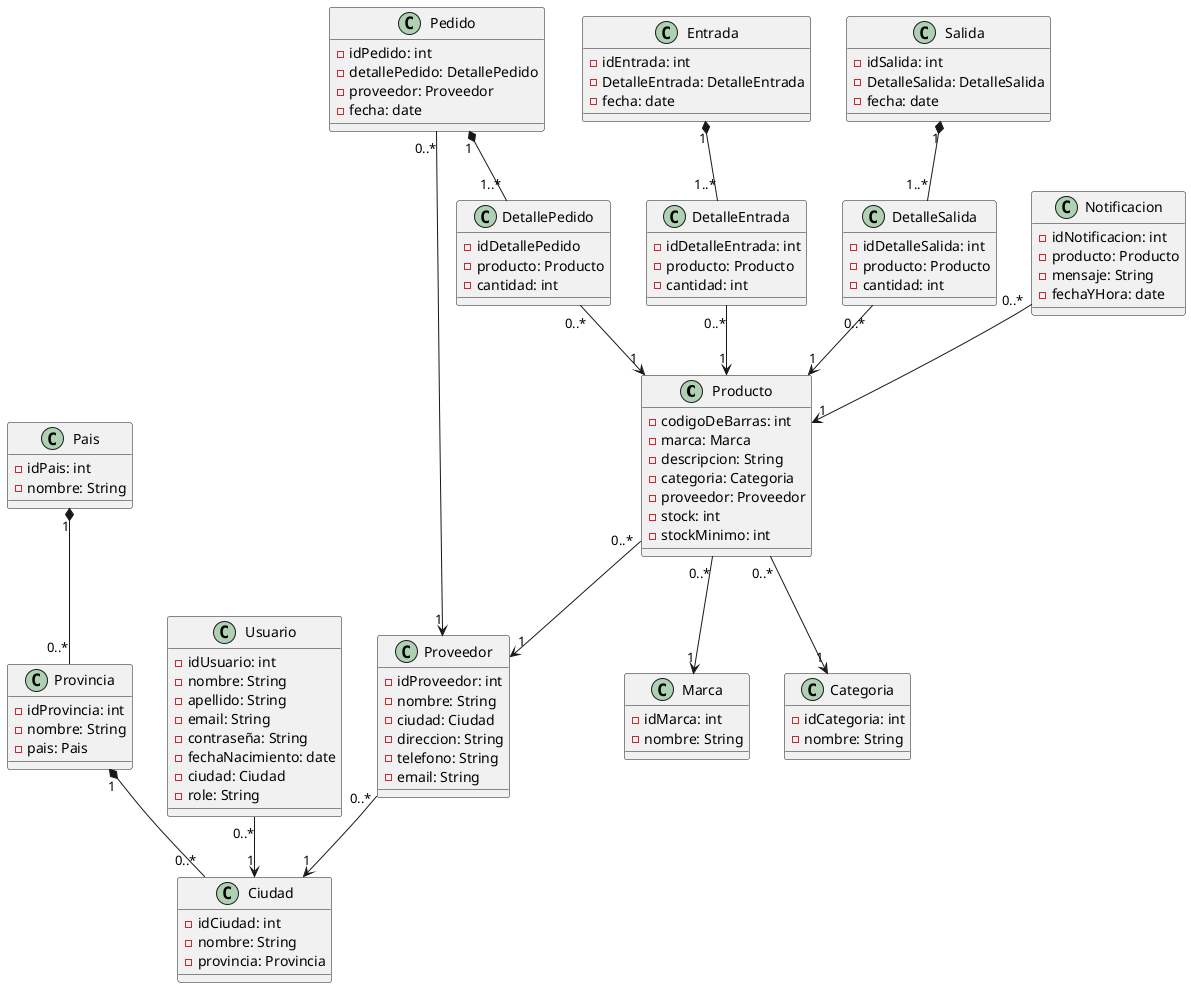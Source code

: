@startuml Diagrama de Clases

class Producto{
    -codigoDeBarras: int
    -marca: Marca
    -descripcion: String
    -categoria: Categoria
    -proveedor: Proveedor
    -stock: int
    -stockMinimo: int
}

class Marca{
    -idMarca: int
    -nombre: String
}

class Categoria{
    -idCategoria: int
    -nombre: String
}

class Proveedor{
    -idProveedor: int
    -nombre: String
    -ciudad: Ciudad
    -direccion: String
    -telefono: String
    -email: String
}

class Ciudad{
    -idCiudad: int
    -nombre: String
    -provincia: Provincia
}

class Provincia{
    -idProvincia: int
    -nombre: String
    -pais: Pais
}

class Pais{
    -idPais: int
    -nombre: String
}

class Pedido{
    -idPedido: int
    -detallePedido: DetallePedido
    -proveedor: Proveedor
    -fecha: date
}

class DetallePedido{
    -idDetallePedido
    -producto: Producto
    -cantidad: int
}

class Entrada {
    -idEntrada: int
    -DetalleEntrada: DetalleEntrada
    -fecha: date
}

class DetalleEntrada{
    -idDetalleEntrada: int
    -producto: Producto
    -cantidad: int
}

class Salida{
    -idSalida: int
    -DetalleSalida: DetalleSalida 
    -fecha: date
}

class DetalleSalida{
    -idDetalleSalida: int
    -producto: Producto
    -cantidad: int
}

class Notificacion{
    -idNotificacion: int
    -producto: Producto
    -mensaje: String
    -fechaYHora: date
}

class Usuario{
    -idUsuario: int
    -nombre: String
    -apellido: String
    -email: String
    -contraseña: String
    -fechaNacimiento: date
    -ciudad: Ciudad
    -role: String
}

Producto "0..*" --> "1" Marca
Producto "0..*" --> "1" Categoria
Producto "0..*" --> "1" Proveedor
Proveedor "0..*" --> "1" Ciudad
Pais "1" *-- "0..*" Provincia
Provincia "1" *-- "0..*" Ciudad
Pedido "1" *-- "1..*" DetallePedido
Pedido "0..*" --> "1" Proveedor
DetallePedido "0..*" --> "1" Producto
Entrada "1" *-- "1..*" DetalleEntrada
DetalleEntrada "0..*" --> "1" Producto
Salida "1" *-- "1..*" DetalleSalida
DetalleSalida "0..*" --> "1" Producto
Notificacion "0..*" --> "1" Producto
Usuario "0..*" --> "1" Ciudad

@enduml